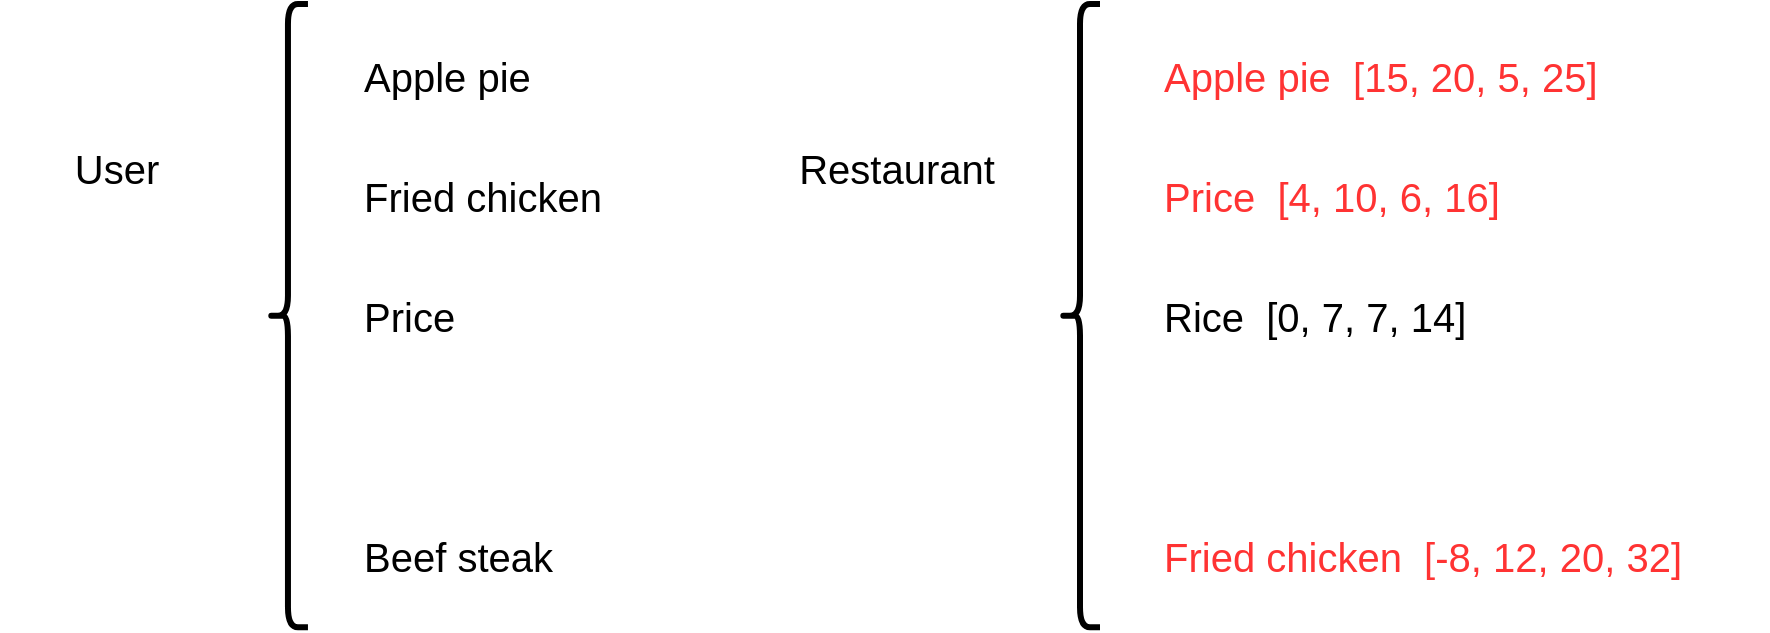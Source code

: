 <mxfile version="20.2.7" type="github">
  <diagram id="NWxFm_s083mvgHUfxwnu" name="第 1 页">
    <mxGraphModel dx="2493" dy="-400" grid="1" gridSize="10" guides="1" tooltips="1" connect="1" arrows="1" fold="1" page="1" pageScale="1" pageWidth="827" pageHeight="1169" math="0" shadow="0">
      <root>
        <mxCell id="0" />
        <mxCell id="1" parent="0" />
        <mxCell id="rD5DrQ6wlgLC9Fqci0pa-2" value="User" style="shape=image;html=1;verticalAlign=bottom;verticalLabelPosition=top;labelBackgroundColor=#ffffff;imageAspect=0;aspect=fixed;image=https://cdn2.iconfinder.com/data/icons/font-awesome/1792/user-128.png;fontSize=20;labelPosition=center;align=center;" vertex="1" parent="1">
          <mxGeometry x="-740" y="1457.353" width="115" height="115" as="geometry" />
        </mxCell>
        <mxCell id="rD5DrQ6wlgLC9Fqci0pa-3" value="" style="shape=curlyBracket;whiteSpace=wrap;html=1;rounded=1;strokeWidth=3;" vertex="1" parent="1">
          <mxGeometry x="-606.02" y="1360" width="20" height="311.68" as="geometry" />
        </mxCell>
        <mxCell id="rD5DrQ6wlgLC9Fqci0pa-4" value="&lt;font style=&quot;font-size: 20px;&quot;&gt;Apple pie&lt;/font&gt;" style="text;html=1;align=left;verticalAlign=middle;resizable=0;points=[];autosize=1;strokeColor=none;fillColor=none;" vertex="1" parent="1">
          <mxGeometry x="-560" y="1375.84" width="110" height="40" as="geometry" />
        </mxCell>
        <mxCell id="rD5DrQ6wlgLC9Fqci0pa-5" value="&lt;font style=&quot;font-size: 20px;&quot;&gt;Fried chicken&lt;/font&gt;" style="text;html=1;align=left;verticalAlign=middle;resizable=0;points=[];autosize=1;strokeColor=none;fillColor=none;" vertex="1" parent="1">
          <mxGeometry x="-560" y="1435.84" width="140" height="40" as="geometry" />
        </mxCell>
        <mxCell id="rD5DrQ6wlgLC9Fqci0pa-6" value="&lt;font style=&quot;font-size: 20px;&quot;&gt;Price&lt;/font&gt;" style="text;html=1;align=left;verticalAlign=middle;resizable=0;points=[];autosize=1;strokeColor=none;fillColor=none;" vertex="1" parent="1">
          <mxGeometry x="-560" y="1495.84" width="70" height="40" as="geometry" />
        </mxCell>
        <mxCell id="rD5DrQ6wlgLC9Fqci0pa-7" value="&lt;font style=&quot;font-size: 20px;&quot;&gt;Beef&amp;nbsp;steak&lt;/font&gt;" style="text;html=1;align=left;verticalAlign=middle;resizable=0;points=[];autosize=1;strokeColor=none;fillColor=none;" vertex="1" parent="1">
          <mxGeometry x="-560" y="1615.84" width="120" height="40" as="geometry" />
        </mxCell>
        <mxCell id="rD5DrQ6wlgLC9Fqci0pa-8" value="" style="shape=image;html=1;verticalAlign=top;verticalLabelPosition=bottom;labelBackgroundColor=#ffffff;imageAspect=0;aspect=fixed;image=https://cdn1.iconfinder.com/data/icons/ionicons-sharp-vol-1/512/ellipsis-horizontal-sharp-128.png;dashed=1;fillStyle=auto;fontSize=18;strokeWidth=2;fillColor=none;" vertex="1" parent="1">
          <mxGeometry x="-560" y="1555.84" width="38" height="38" as="geometry" />
        </mxCell>
        <mxCell id="rD5DrQ6wlgLC9Fqci0pa-9" value="Restaurant" style="shape=image;html=1;verticalAlign=bottom;verticalLabelPosition=top;labelBackgroundColor=#ffffff;imageAspect=0;aspect=fixed;image=https://cdn1.iconfinder.com/data/icons/ionicons-outline-vol-2/512/restaurant-outline-128.png;fontSize=20;strokeWidth=3;labelPosition=center;align=center;" vertex="1" parent="1">
          <mxGeometry x="-350" y="1457.35" width="115" height="115" as="geometry" />
        </mxCell>
        <mxCell id="rD5DrQ6wlgLC9Fqci0pa-10" value="" style="shape=curlyBracket;whiteSpace=wrap;html=1;rounded=1;strokeWidth=3;" vertex="1" parent="1">
          <mxGeometry x="-210" y="1360" width="20" height="311.68" as="geometry" />
        </mxCell>
        <mxCell id="rD5DrQ6wlgLC9Fqci0pa-11" value="&lt;font color=&quot;#ff3333&quot; style=&quot;font-size: 20px;&quot;&gt;Apple pie&amp;nbsp; [15, 20, 5, 25]&lt;/font&gt;" style="text;html=1;align=left;verticalAlign=middle;resizable=0;points=[];autosize=1;strokeColor=none;fillColor=none;" vertex="1" parent="1">
          <mxGeometry x="-160" y="1375.84" width="240" height="40" as="geometry" />
        </mxCell>
        <mxCell id="rD5DrQ6wlgLC9Fqci0pa-12" value="&lt;font color=&quot;#ff3333&quot; style=&quot;font-size: 20px;&quot;&gt;Price&amp;nbsp;&amp;nbsp;&lt;/font&gt;&lt;span style=&quot;color: rgb(255, 51, 51); font-size: 20px;&quot;&gt;[4, 10, 6, 16]&lt;/span&gt;" style="text;html=1;align=left;verticalAlign=middle;resizable=0;points=[];autosize=1;strokeColor=none;fillColor=none;" vertex="1" parent="1">
          <mxGeometry x="-160" y="1435.84" width="190" height="40" as="geometry" />
        </mxCell>
        <mxCell id="rD5DrQ6wlgLC9Fqci0pa-13" value="" style="shape=image;html=1;verticalAlign=top;verticalLabelPosition=bottom;labelBackgroundColor=#ffffff;imageAspect=0;aspect=fixed;image=https://cdn1.iconfinder.com/data/icons/ionicons-sharp-vol-1/512/ellipsis-horizontal-sharp-128.png;dashed=1;fillStyle=auto;fontSize=18;strokeWidth=2;fillColor=none;" vertex="1" parent="1">
          <mxGeometry x="-160" y="1555.84" width="38" height="38" as="geometry" />
        </mxCell>
        <mxCell id="rD5DrQ6wlgLC9Fqci0pa-14" value="&lt;font style=&quot;font-size: 20px;&quot;&gt;Rice&amp;nbsp; [0, 7, 7, 14]&lt;/font&gt;" style="text;html=1;align=left;verticalAlign=middle;resizable=0;points=[];autosize=1;strokeColor=none;fillColor=none;" vertex="1" parent="1">
          <mxGeometry x="-160" y="1495.84" width="170" height="40" as="geometry" />
        </mxCell>
        <mxCell id="rD5DrQ6wlgLC9Fqci0pa-15" value="&lt;span style=&quot;font-size: 20px;&quot;&gt;&lt;font color=&quot;#ff3333&quot;&gt;Fried chicken&amp;nbsp; [-8, 12, 20, 32]&lt;/font&gt;&lt;/span&gt;" style="text;html=1;align=left;verticalAlign=middle;resizable=0;points=[];autosize=1;strokeColor=none;fillColor=none;" vertex="1" parent="1">
          <mxGeometry x="-160" y="1615.84" width="280" height="40" as="geometry" />
        </mxCell>
        <mxCell id="rD5DrQ6wlgLC9Fqci0pa-16" value="" style="shape=image;html=1;verticalAlign=top;verticalLabelPosition=bottom;labelBackgroundColor=#ffffff;imageAspect=0;aspect=fixed;image=https://cdn1.iconfinder.com/data/icons/ui-essential-17/32/UI_Essential_Outline_2_essential-app-ui-star-favourite-bookmark-128.png;fontSize=20;fontColor=#FF3333;strokeWidth=3;" vertex="1" parent="1">
          <mxGeometry x="80" y="1383.92" width="23.84" height="23.84" as="geometry" />
        </mxCell>
        <mxCell id="rD5DrQ6wlgLC9Fqci0pa-17" value="" style="shape=image;html=1;verticalAlign=top;verticalLabelPosition=bottom;labelBackgroundColor=#ffffff;imageAspect=0;aspect=fixed;image=https://cdn1.iconfinder.com/data/icons/ui-essential-17/32/UI_Essential_Outline_2_essential-app-ui-star-favourite-bookmark-128.png;fontSize=20;fontColor=#FF3333;strokeWidth=3;" vertex="1" parent="1">
          <mxGeometry x="120" y="1623.92" width="23.84" height="23.84" as="geometry" />
        </mxCell>
      </root>
    </mxGraphModel>
  </diagram>
</mxfile>
